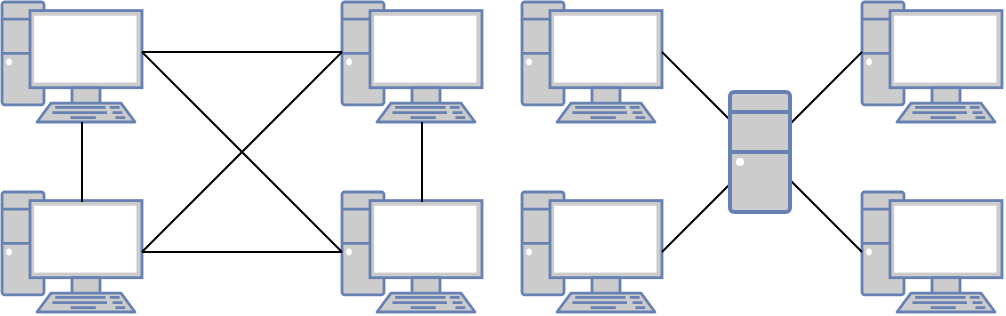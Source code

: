 <mxfile version="14.1.1" type="device"><diagram id="085hybPkehrZu4cwur1o" name="Page-1"><mxGraphModel dx="946" dy="527" grid="1" gridSize="10" guides="1" tooltips="1" connect="1" arrows="1" fold="1" page="1" pageScale="1" pageWidth="850" pageHeight="1100" math="0" shadow="0"><root><mxCell id="0"/><mxCell id="1" parent="0"/><mxCell id="K6DxIgql-mJenWxIQ460-4" value="" style="fontColor=#0066CC;verticalAlign=top;verticalLabelPosition=bottom;labelPosition=center;align=center;html=1;outlineConnect=0;fillColor=#CCCCCC;strokeColor=#6881B3;gradientColor=none;gradientDirection=north;strokeWidth=2;shape=mxgraph.networks.pc;" parent="1" vertex="1"><mxGeometry x="170" y="280" width="70" height="60" as="geometry"/></mxCell><mxCell id="K6DxIgql-mJenWxIQ460-5" value="" style="fontColor=#0066CC;verticalAlign=top;verticalLabelPosition=bottom;labelPosition=center;align=center;html=1;outlineConnect=0;fillColor=#CCCCCC;strokeColor=#6881B3;gradientColor=none;gradientDirection=north;strokeWidth=2;shape=mxgraph.networks.pc;" parent="1" vertex="1"><mxGeometry x="170" y="185" width="70" height="60" as="geometry"/></mxCell><mxCell id="K6DxIgql-mJenWxIQ460-7" value="" style="fontColor=#0066CC;verticalAlign=top;verticalLabelPosition=bottom;labelPosition=center;align=center;html=1;outlineConnect=0;fillColor=#CCCCCC;strokeColor=#6881B3;gradientColor=none;gradientDirection=north;strokeWidth=2;shape=mxgraph.networks.pc;" parent="1" vertex="1"><mxGeometry x="340" y="280" width="70" height="60" as="geometry"/></mxCell><mxCell id="K6DxIgql-mJenWxIQ460-8" value="" style="fontColor=#0066CC;verticalAlign=top;verticalLabelPosition=bottom;labelPosition=center;align=center;html=1;outlineConnect=0;fillColor=#CCCCCC;strokeColor=#6881B3;gradientColor=none;gradientDirection=north;strokeWidth=2;shape=mxgraph.networks.pc;" parent="1" vertex="1"><mxGeometry x="340" y="185" width="70" height="60" as="geometry"/></mxCell><mxCell id="K6DxIgql-mJenWxIQ460-11" value="" style="endArrow=none;html=1;" parent="1" edge="1"><mxGeometry width="50" height="50" relative="1" as="geometry"><mxPoint x="240" y="310" as="sourcePoint"/><mxPoint x="340" y="310" as="targetPoint"/></mxGeometry></mxCell><mxCell id="K6DxIgql-mJenWxIQ460-13" value="" style="endArrow=none;html=1;" parent="1" edge="1"><mxGeometry width="50" height="50" relative="1" as="geometry"><mxPoint x="210" y="285" as="sourcePoint"/><mxPoint x="210" y="245" as="targetPoint"/></mxGeometry></mxCell><mxCell id="K6DxIgql-mJenWxIQ460-17" value="" style="endArrow=none;html=1;" parent="1" edge="1"><mxGeometry width="50" height="50" relative="1" as="geometry"><mxPoint x="240.0" y="210" as="sourcePoint"/><mxPoint x="340" y="210" as="targetPoint"/></mxGeometry></mxCell><mxCell id="K6DxIgql-mJenWxIQ460-18" value="" style="endArrow=none;html=1;" parent="1" edge="1"><mxGeometry width="50" height="50" relative="1" as="geometry"><mxPoint x="380.0" y="285" as="sourcePoint"/><mxPoint x="380.0" y="245" as="targetPoint"/></mxGeometry></mxCell><mxCell id="K6DxIgql-mJenWxIQ460-19" value="" style="endArrow=none;html=1;" parent="1" edge="1"><mxGeometry width="50" height="50" relative="1" as="geometry"><mxPoint x="240" y="310" as="sourcePoint"/><mxPoint x="340" y="210" as="targetPoint"/></mxGeometry></mxCell><mxCell id="K6DxIgql-mJenWxIQ460-20" value="" style="endArrow=none;html=1;entryX=0;entryY=0.5;entryDx=0;entryDy=0;entryPerimeter=0;" parent="1" target="K6DxIgql-mJenWxIQ460-7" edge="1"><mxGeometry width="50" height="50" relative="1" as="geometry"><mxPoint x="240" y="210" as="sourcePoint"/><mxPoint x="350" y="290" as="targetPoint"/></mxGeometry></mxCell><mxCell id="K6DxIgql-mJenWxIQ460-25" value="" style="fontColor=#0066CC;verticalAlign=top;verticalLabelPosition=bottom;labelPosition=center;align=center;html=1;outlineConnect=0;fillColor=#CCCCCC;strokeColor=#6881B3;gradientColor=none;gradientDirection=north;strokeWidth=2;shape=mxgraph.networks.pc;" parent="1" vertex="1"><mxGeometry x="430" y="280" width="70" height="60" as="geometry"/></mxCell><mxCell id="K6DxIgql-mJenWxIQ460-26" value="" style="fontColor=#0066CC;verticalAlign=top;verticalLabelPosition=bottom;labelPosition=center;align=center;html=1;outlineConnect=0;fillColor=#CCCCCC;strokeColor=#6881B3;gradientColor=none;gradientDirection=north;strokeWidth=2;shape=mxgraph.networks.pc;" parent="1" vertex="1"><mxGeometry x="430" y="185" width="70" height="60" as="geometry"/></mxCell><mxCell id="K6DxIgql-mJenWxIQ460-27" value="" style="fontColor=#0066CC;verticalAlign=top;verticalLabelPosition=bottom;labelPosition=center;align=center;html=1;outlineConnect=0;fillColor=#CCCCCC;strokeColor=#6881B3;gradientColor=none;gradientDirection=north;strokeWidth=2;shape=mxgraph.networks.pc;" parent="1" vertex="1"><mxGeometry x="600" y="280" width="70" height="60" as="geometry"/></mxCell><mxCell id="K6DxIgql-mJenWxIQ460-28" value="" style="fontColor=#0066CC;verticalAlign=top;verticalLabelPosition=bottom;labelPosition=center;align=center;html=1;outlineConnect=0;fillColor=#CCCCCC;strokeColor=#6881B3;gradientColor=none;gradientDirection=north;strokeWidth=2;shape=mxgraph.networks.pc;" parent="1" vertex="1"><mxGeometry x="600" y="185" width="70" height="60" as="geometry"/></mxCell><mxCell id="K6DxIgql-mJenWxIQ460-33" value="" style="endArrow=none;html=1;" parent="1" edge="1"><mxGeometry width="50" height="50" relative="1" as="geometry"><mxPoint x="500" y="310" as="sourcePoint"/><mxPoint x="600" y="210" as="targetPoint"/></mxGeometry></mxCell><mxCell id="K6DxIgql-mJenWxIQ460-34" value="" style="endArrow=none;html=1;entryX=0;entryY=0.5;entryDx=0;entryDy=0;entryPerimeter=0;" parent="1" target="K6DxIgql-mJenWxIQ460-27" edge="1"><mxGeometry width="50" height="50" relative="1" as="geometry"><mxPoint x="500" y="210" as="sourcePoint"/><mxPoint x="610" y="290" as="targetPoint"/></mxGeometry></mxCell><mxCell id="K6DxIgql-mJenWxIQ460-38" value="" style="fontColor=#0066CC;verticalAlign=top;verticalLabelPosition=bottom;labelPosition=center;align=center;html=1;outlineConnect=0;fillColor=#CCCCCC;strokeColor=#6881B3;gradientColor=none;gradientDirection=north;strokeWidth=2;shape=mxgraph.networks.desktop_pc;" parent="1" vertex="1"><mxGeometry x="534" y="230" width="30" height="60" as="geometry"/></mxCell></root></mxGraphModel></diagram></mxfile>
